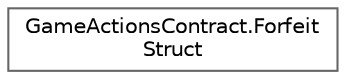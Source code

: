 digraph "Graphical Class Hierarchy"
{
 // LATEX_PDF_SIZE
  bgcolor="transparent";
  edge [fontname=Helvetica,fontsize=10,labelfontname=Helvetica,labelfontsize=10];
  node [fontname=Helvetica,fontsize=10,shape=box,height=0.2,width=0.4];
  rankdir="LR";
  Node0 [id="Node000000",label="GameActionsContract.Forfeit\lStruct",height=0.2,width=0.4,color="grey40", fillcolor="white", style="filled",URL="$struct_game_actions_contract_1_1_forfeit_struct.html",tooltip=" "];
}
